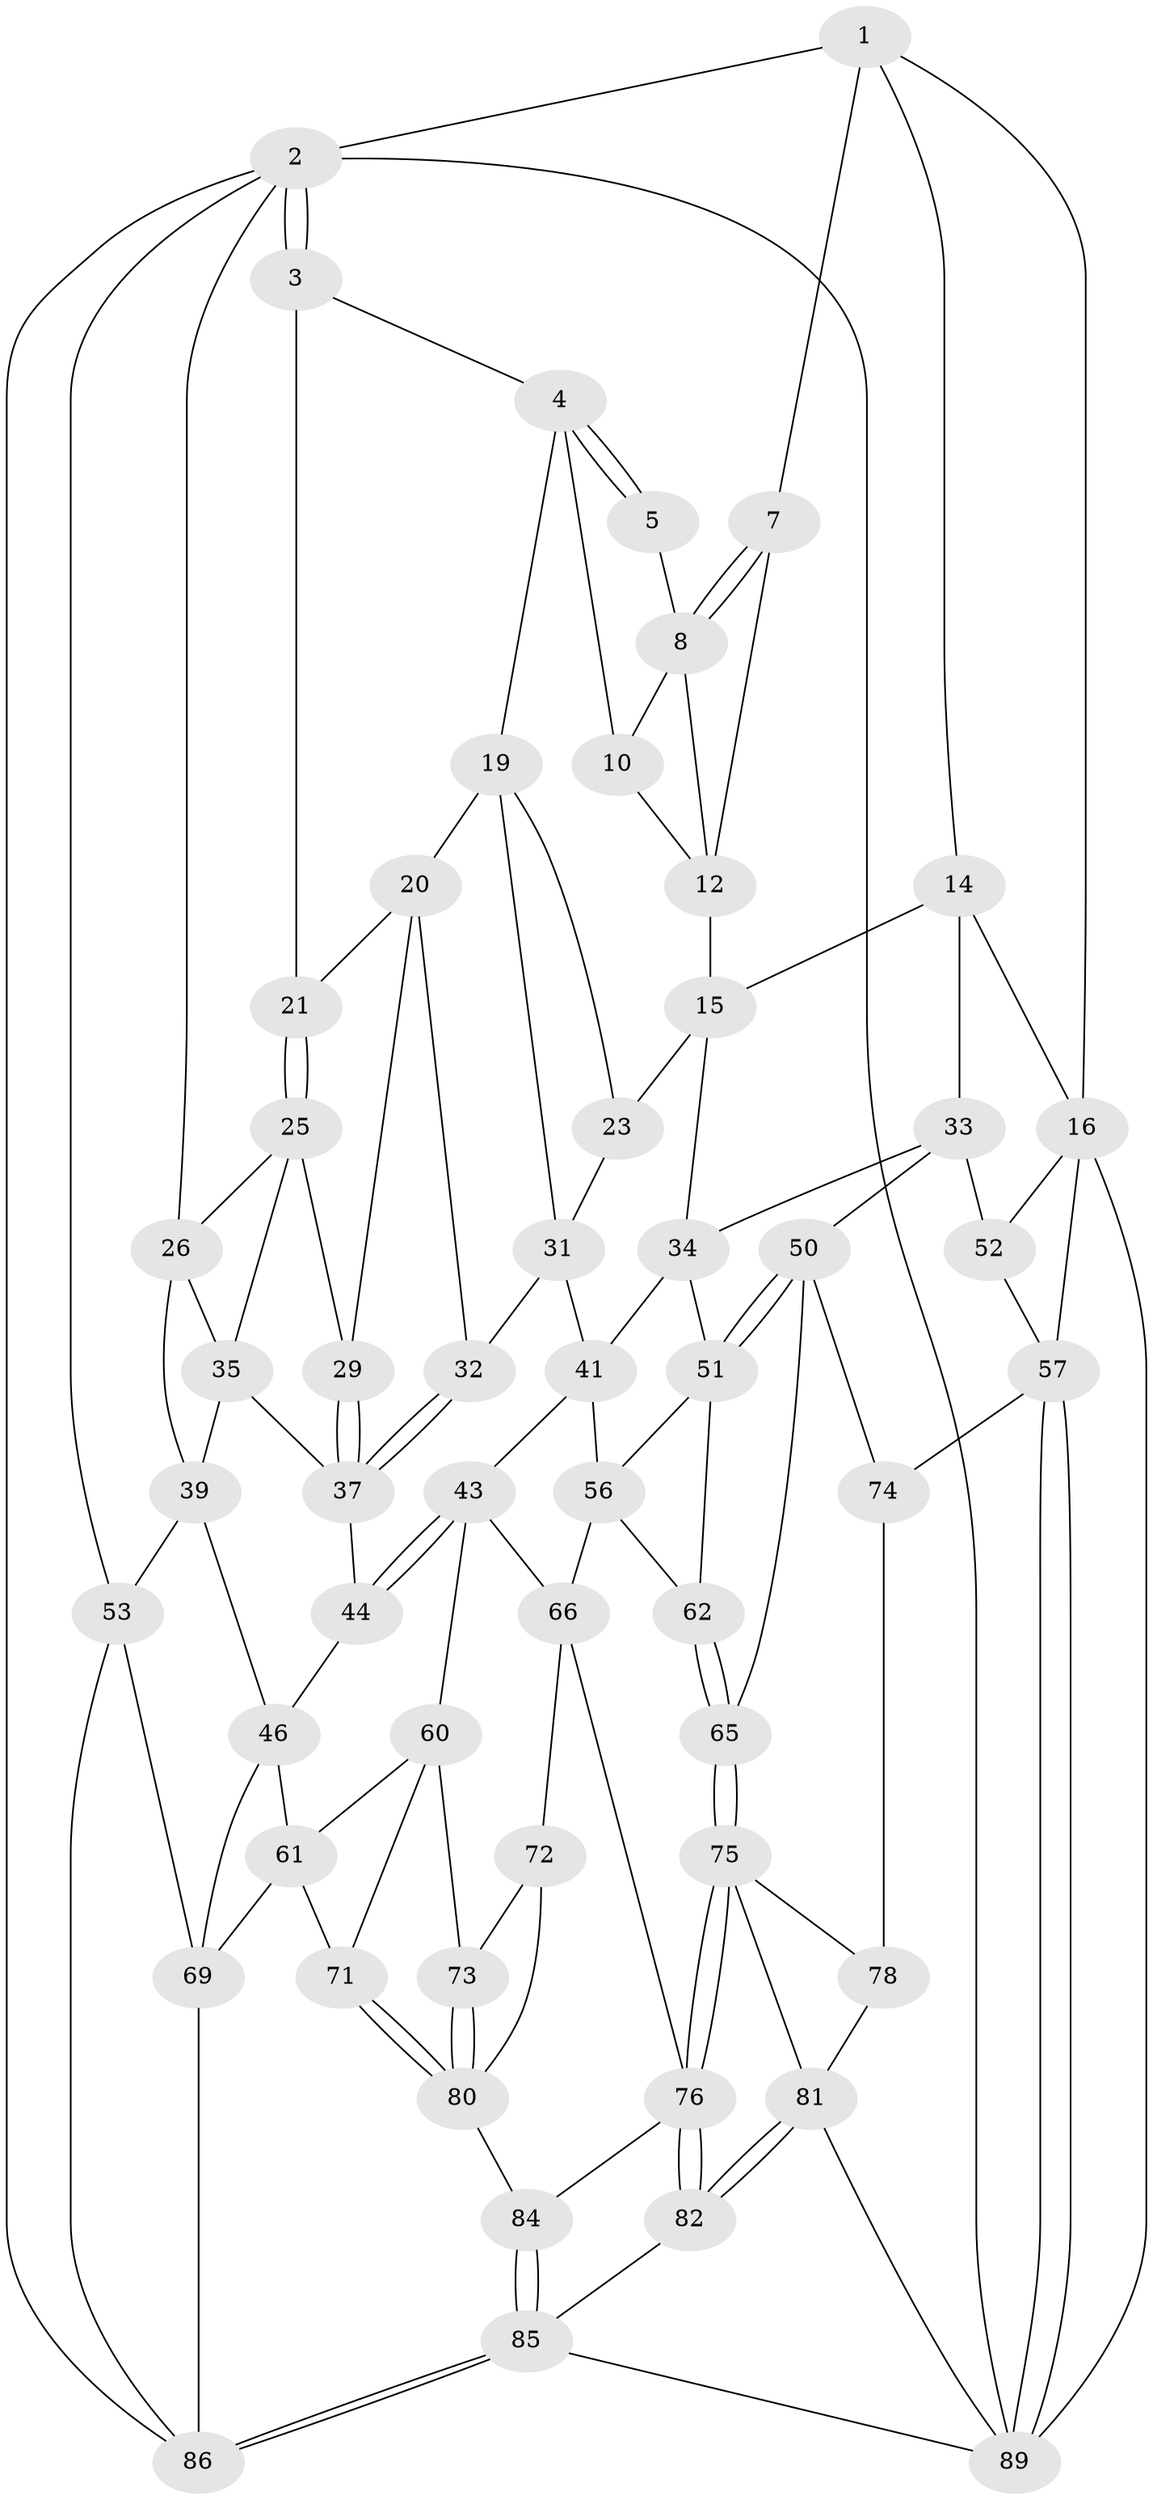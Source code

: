 // Generated by graph-tools (version 1.1) at 2025/52/02/27/25 19:52:44]
// undirected, 56 vertices, 122 edges
graph export_dot {
graph [start="1"]
  node [color=gray90,style=filled];
  1 [pos="+0.8685513993634142+0",super="+6"];
  2 [pos="+0+0",super="+54"];
  3 [pos="+0+0"];
  4 [pos="+0.268755374009115+0",super="+11"];
  5 [pos="+0.513518956454432+0"];
  7 [pos="+0.6740997584857374+0.08148247763109208"];
  8 [pos="+0.52957031920454+0",super="+9"];
  10 [pos="+0.5080335935108062+0.14554455298702595"];
  12 [pos="+0.6722578498531706+0.08343558863380986",super="+13"];
  14 [pos="+0.8437243002586059+0.19369103478432656",super="+18"];
  15 [pos="+0.603956966210153+0.23757513493378762",super="+22"];
  16 [pos="+1+0.3702374908496596",super="+17"];
  19 [pos="+0.33483513617828803+0.23410494787275668",super="+24"];
  20 [pos="+0.2815947181538452+0.23629571764443433",super="+28"];
  21 [pos="+0.15946515532092442+0.17292388338026748"];
  23 [pos="+0.5080357529921615+0.3828321388153663"];
  25 [pos="+0.1023179321307675+0.29208996806789955",super="+30"];
  26 [pos="+0.042180507868812285+0.3253476193258381",super="+27"];
  29 [pos="+0.18923734229420994+0.36104963130041945"];
  31 [pos="+0.3314179027939278+0.4313718218180666",super="+40"];
  32 [pos="+0.2853721893643573+0.4379383653770774"];
  33 [pos="+0.7490443422585664+0.4267921549429154",super="+49"];
  34 [pos="+0.6900113791727669+0.4352699778261204",super="+45"];
  35 [pos="+0.14738859872939047+0.4417967844293545",super="+36"];
  37 [pos="+0.2681598409262966+0.45210218757069404",super="+38"];
  39 [pos="+0+0.5240071587685502",super="+48"];
  41 [pos="+0.4362462824810446+0.5617841352987616",super="+42"];
  43 [pos="+0.38863543312042+0.6394937487662924",super="+59"];
  44 [pos="+0.19076545425062907+0.5250521896839312"];
  46 [pos="+0.11029838821516626+0.6049230680408165",super="+47"];
  50 [pos="+0.7891663894735895+0.6936293999500316",super="+64"];
  51 [pos="+0.673663585253227+0.6339162841403844",super="+55"];
  52 [pos="+0.8831364569700246+0.6501081063174924"];
  53 [pos="+0+0.888618008244721",super="+92"];
  56 [pos="+0.5641223408864945+0.6633639506060618",super="+63"];
  57 [pos="+1+1",super="+58"];
  60 [pos="+0.35846865578023007+0.674186665316149",super="+70"];
  61 [pos="+0.21307635449368412+0.7180534909142131",super="+68"];
  62 [pos="+0.6231622195265216+0.7830728151969563"];
  65 [pos="+0.6411064690505622+0.8049361532345993"];
  66 [pos="+0.48365276475806984+0.8232662489536335",super="+67"];
  69 [pos="+0.15987665893222483+0.8445781962576032",super="+87"];
  71 [pos="+0.2176511432893206+0.8445332881559816"];
  72 [pos="+0.38447898748118214+0.853895114314245"];
  73 [pos="+0.3451465592398548+0.8202287887720418"];
  74 [pos="+0.7953511776249745+0.792846902777823"];
  75 [pos="+0.6419209014036025+0.8329794199298838",super="+79"];
  76 [pos="+0.5240525814190073+0.8734145793952927",super="+77"];
  78 [pos="+0.7349223277876523+0.8804226026768113"];
  80 [pos="+0.2857248897788536+0.9142215463129295",super="+83"];
  81 [pos="+0.6148013702996197+0.9406311928935471",super="+88"];
  82 [pos="+0.6102559154115426+0.9443623192527525"];
  84 [pos="+0.37596353617116735+1"];
  85 [pos="+0.37443413459646724+1",super="+91"];
  86 [pos="+0.3168852545753071+1",super="+93"];
  89 [pos="+1+1",super="+90"];
  1 -- 2;
  1 -- 16;
  1 -- 14;
  1 -- 7;
  2 -- 3;
  2 -- 3;
  2 -- 89;
  2 -- 53;
  2 -- 86;
  2 -- 26;
  3 -- 4;
  3 -- 21;
  4 -- 5;
  4 -- 5;
  4 -- 10;
  4 -- 19;
  5 -- 8;
  7 -- 8;
  7 -- 8;
  7 -- 12;
  8 -- 10;
  8 -- 12;
  10 -- 12;
  12 -- 15;
  14 -- 15;
  14 -- 16;
  14 -- 33;
  15 -- 34;
  15 -- 23;
  16 -- 57;
  16 -- 89;
  16 -- 52;
  19 -- 20;
  19 -- 31;
  19 -- 23;
  20 -- 21;
  20 -- 32;
  20 -- 29;
  21 -- 25;
  21 -- 25;
  23 -- 31;
  25 -- 26;
  25 -- 35;
  25 -- 29;
  26 -- 35;
  26 -- 39;
  29 -- 37;
  29 -- 37;
  31 -- 32;
  31 -- 41;
  32 -- 37;
  32 -- 37;
  33 -- 34;
  33 -- 50;
  33 -- 52;
  34 -- 41;
  34 -- 51;
  35 -- 37;
  35 -- 39;
  37 -- 44;
  39 -- 53;
  39 -- 46;
  41 -- 56;
  41 -- 43;
  43 -- 44;
  43 -- 44;
  43 -- 66;
  43 -- 60;
  44 -- 46;
  46 -- 61;
  46 -- 69;
  50 -- 51;
  50 -- 51;
  50 -- 65;
  50 -- 74;
  51 -- 56;
  51 -- 62;
  52 -- 57;
  53 -- 69;
  53 -- 86;
  56 -- 66;
  56 -- 62;
  57 -- 89;
  57 -- 89;
  57 -- 74;
  60 -- 61;
  60 -- 73;
  60 -- 71;
  61 -- 69;
  61 -- 71;
  62 -- 65;
  62 -- 65;
  65 -- 75;
  65 -- 75;
  66 -- 76;
  66 -- 72;
  69 -- 86;
  71 -- 80;
  71 -- 80;
  72 -- 73;
  72 -- 80;
  73 -- 80;
  73 -- 80;
  74 -- 78;
  75 -- 76;
  75 -- 76;
  75 -- 81;
  75 -- 78;
  76 -- 82;
  76 -- 82;
  76 -- 84;
  78 -- 81;
  80 -- 84;
  81 -- 82;
  81 -- 82;
  81 -- 89;
  82 -- 85;
  84 -- 85;
  84 -- 85;
  85 -- 86;
  85 -- 86;
  85 -- 89;
}
